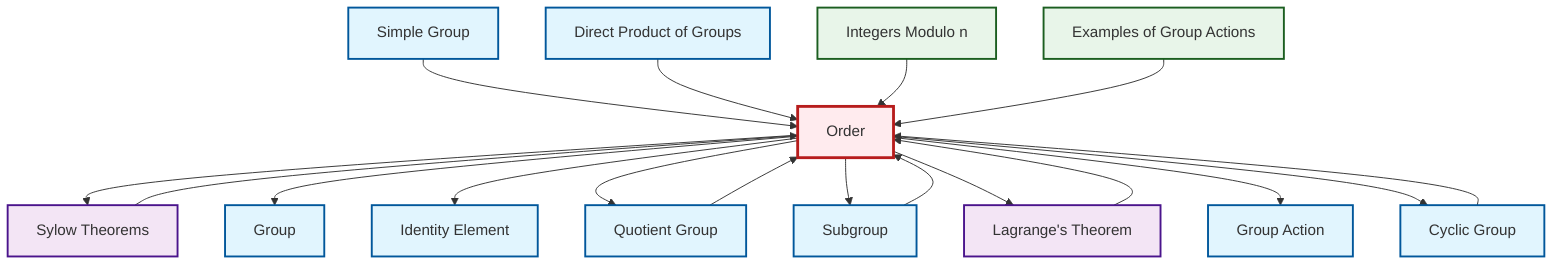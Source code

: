 graph TD
    classDef definition fill:#e1f5fe,stroke:#01579b,stroke-width:2px
    classDef theorem fill:#f3e5f5,stroke:#4a148c,stroke-width:2px
    classDef axiom fill:#fff3e0,stroke:#e65100,stroke-width:2px
    classDef example fill:#e8f5e9,stroke:#1b5e20,stroke-width:2px
    classDef current fill:#ffebee,stroke:#b71c1c,stroke-width:3px
    ex-quotient-integers-mod-n["Integers Modulo n"]:::example
    thm-lagrange["Lagrange's Theorem"]:::theorem
    def-order["Order"]:::definition
    def-group["Group"]:::definition
    ex-group-action-examples["Examples of Group Actions"]:::example
    def-direct-product["Direct Product of Groups"]:::definition
    def-group-action["Group Action"]:::definition
    def-subgroup["Subgroup"]:::definition
    def-cyclic-group["Cyclic Group"]:::definition
    thm-sylow["Sylow Theorems"]:::theorem
    def-identity-element["Identity Element"]:::definition
    def-simple-group["Simple Group"]:::definition
    def-quotient-group["Quotient Group"]:::definition
    def-order --> thm-sylow
    def-simple-group --> def-order
    def-order --> def-group
    def-order --> def-identity-element
    thm-sylow --> def-order
    def-order --> def-quotient-group
    thm-lagrange --> def-order
    def-order --> def-subgroup
    def-quotient-group --> def-order
    def-subgroup --> def-order
    def-order --> thm-lagrange
    def-cyclic-group --> def-order
    def-direct-product --> def-order
    def-order --> def-group-action
    ex-quotient-integers-mod-n --> def-order
    ex-group-action-examples --> def-order
    def-order --> def-cyclic-group
    class def-order current